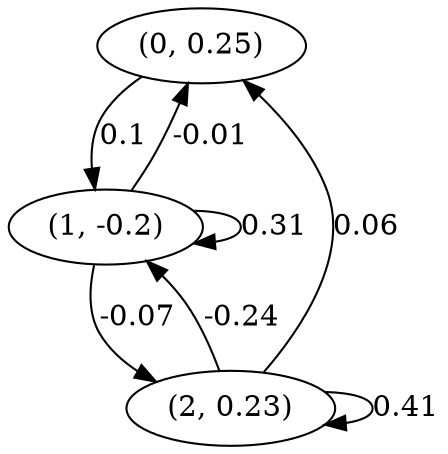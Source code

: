 digraph {
    0 [ label = "(0, 0.25)" ]
    1 [ label = "(1, -0.2)" ]
    2 [ label = "(2, 0.23)" ]
    1 -> 1 [ label = "0.31" ]
    2 -> 2 [ label = "0.41" ]
    1 -> 0 [ label = "-0.01" ]
    2 -> 0 [ label = "0.06" ]
    0 -> 1 [ label = "0.1" ]
    2 -> 1 [ label = "-0.24" ]
    1 -> 2 [ label = "-0.07" ]
}

